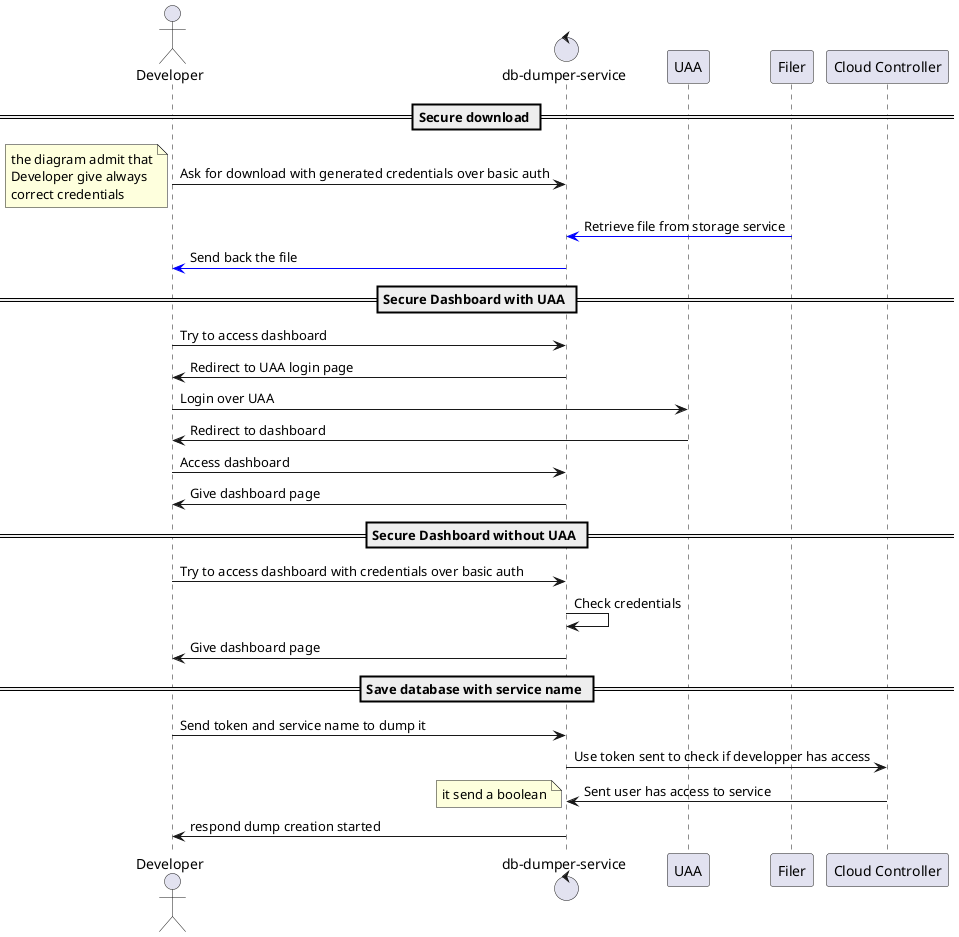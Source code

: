 @startuml
actor Developer
control "db-dumper-service"
participant UAA
participant Filer
participant "Cloud Controller"

== Secure download ==

Developer -> "db-dumper-service" : Ask for download with generated credentials over basic auth
note left
    the diagram admit that
    Developer give always
    correct credentials
end note
Filer -[#blue]> "db-dumper-service" : Retrieve file from storage service
"db-dumper-service" -[#blue]> Developer : Send back the file

== Secure Dashboard with UAA ==

Developer -> "db-dumper-service" : Try to access dashboard
"db-dumper-service" -> Developer : Redirect to UAA login page
Developer -> UAA : Login over UAA
UAA -> Developer : Redirect to dashboard
Developer -> "db-dumper-service" : Access dashboard
"db-dumper-service" -> Developer : Give dashboard page

== Secure Dashboard without UAA ==

Developer -> "db-dumper-service" : Try to access dashboard with credentials over basic auth
"db-dumper-service" -> "db-dumper-service" : Check credentials
"db-dumper-service" -> Developer : Give dashboard page

== Save database with service name ==
Developer -> "db-dumper-service" : Send token and service name to dump it
"db-dumper-service" -> "Cloud Controller" : Use token sent to check if developper has access
"Cloud Controller" -> "db-dumper-service" : Sent user has access to service
note left
    it send a boolean
end note
"db-dumper-service" -> Developer : respond dump creation started
@enduml